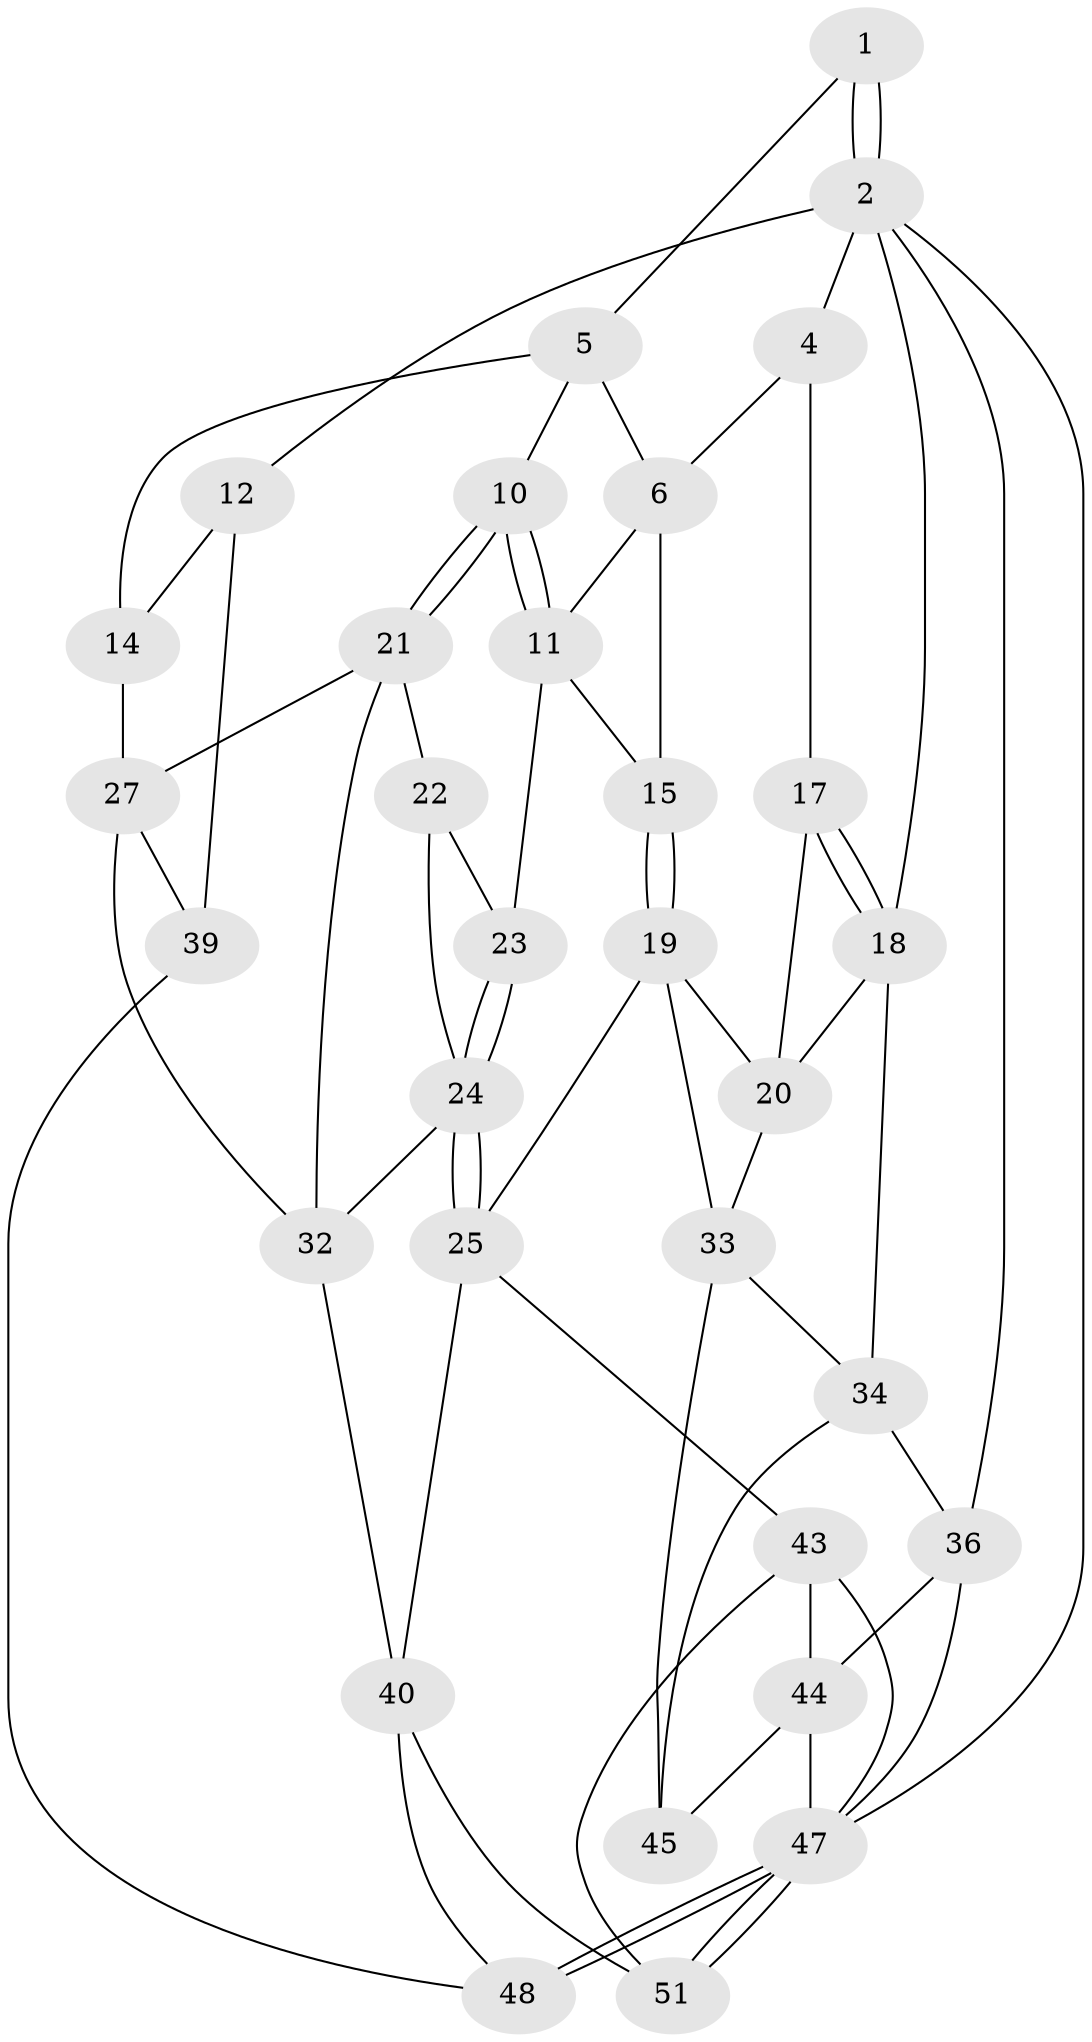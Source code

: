 // Generated by graph-tools (version 1.1) at 2025/24/03/03/25 07:24:32]
// undirected, 32 vertices, 68 edges
graph export_dot {
graph [start="1"]
  node [color=gray90,style=filled];
  1 [pos="+0.8234327298660596+0"];
  2 [pos="+1+0",super="+3"];
  4 [pos="+0.34386862792725714+0",super="+8"];
  5 [pos="+0.784395717816466+0",super="+9"];
  6 [pos="+0.6812237407051319+0",super="+7"];
  10 [pos="+0.6865987117597755+0.1998315985691754"];
  11 [pos="+0.5709840209301392+0.14830157649417527",super="+16"];
  12 [pos="+1+0.2984486552709797",super="+13"];
  14 [pos="+0.964151293516665+0.27212165873138544"];
  15 [pos="+0.4287825037866952+0.1033265953710372"];
  17 [pos="+0.18356993008469766+0.15417591947530093"];
  18 [pos="+0+0",super="+30"];
  19 [pos="+0.3707077569751385+0.26074166809308136",super="+26"];
  20 [pos="+0.22203174579063759+0.21542627991741972",super="+29"];
  21 [pos="+0.6786389761869598+0.23441601128599177",super="+28"];
  22 [pos="+0.6467212630711556+0.25443640884955504"];
  23 [pos="+0.5359495109108834+0.23855983317876725"];
  24 [pos="+0.4883189161064345+0.39080351342932546",super="+31"];
  25 [pos="+0.41286872551011283+0.4046080275936097",super="+41"];
  27 [pos="+0.9389966524431481+0.29099632044498014",super="+37"];
  32 [pos="+0.670517995129123+0.47684613562687916",super="+38"];
  33 [pos="+0.24765638366966675+0.4194174854760596",super="+42"];
  34 [pos="+0+0.43506355016640674",super="+35"];
  36 [pos="+0+0.7209478034633225"];
  39 [pos="+0.9023829403196205+0.5302308010787672",super="+46"];
  40 [pos="+0.714792274331975+0.6668778897334008",super="+49"];
  43 [pos="+0.4001426408735028+0.725485937692018",super="+52"];
  44 [pos="+0.24614537498538966+0.6845814413246093",super="+50"];
  45 [pos="+0.19661646877919706+0.5785934078327286"];
  47 [pos="+1+1",super="+53"];
  48 [pos="+1+0.6853932696581466"];
  51 [pos="+0.8162898750889134+1"];
  1 -- 2;
  1 -- 2;
  1 -- 5;
  2 -- 12;
  2 -- 47;
  2 -- 18;
  2 -- 4;
  2 -- 36;
  4 -- 17;
  4 -- 6;
  5 -- 6;
  5 -- 10;
  5 -- 14;
  6 -- 11;
  6 -- 15;
  10 -- 11;
  10 -- 11;
  10 -- 21;
  10 -- 21;
  11 -- 23;
  11 -- 15;
  12 -- 39 [weight=2];
  12 -- 14;
  14 -- 27;
  15 -- 19;
  15 -- 19;
  17 -- 18;
  17 -- 18;
  17 -- 20;
  18 -- 20;
  18 -- 34;
  19 -- 20;
  19 -- 25;
  19 -- 33;
  20 -- 33;
  21 -- 22;
  21 -- 32;
  21 -- 27;
  22 -- 23;
  22 -- 24;
  23 -- 24;
  23 -- 24;
  24 -- 25;
  24 -- 25;
  24 -- 32;
  25 -- 40;
  25 -- 43;
  27 -- 32;
  27 -- 39;
  32 -- 40;
  33 -- 34;
  33 -- 45;
  34 -- 36;
  34 -- 45;
  36 -- 47;
  36 -- 44;
  39 -- 48;
  40 -- 48;
  40 -- 51;
  43 -- 44;
  43 -- 51;
  43 -- 47;
  44 -- 45;
  44 -- 47;
  47 -- 48;
  47 -- 48;
  47 -- 51;
  47 -- 51;
}
